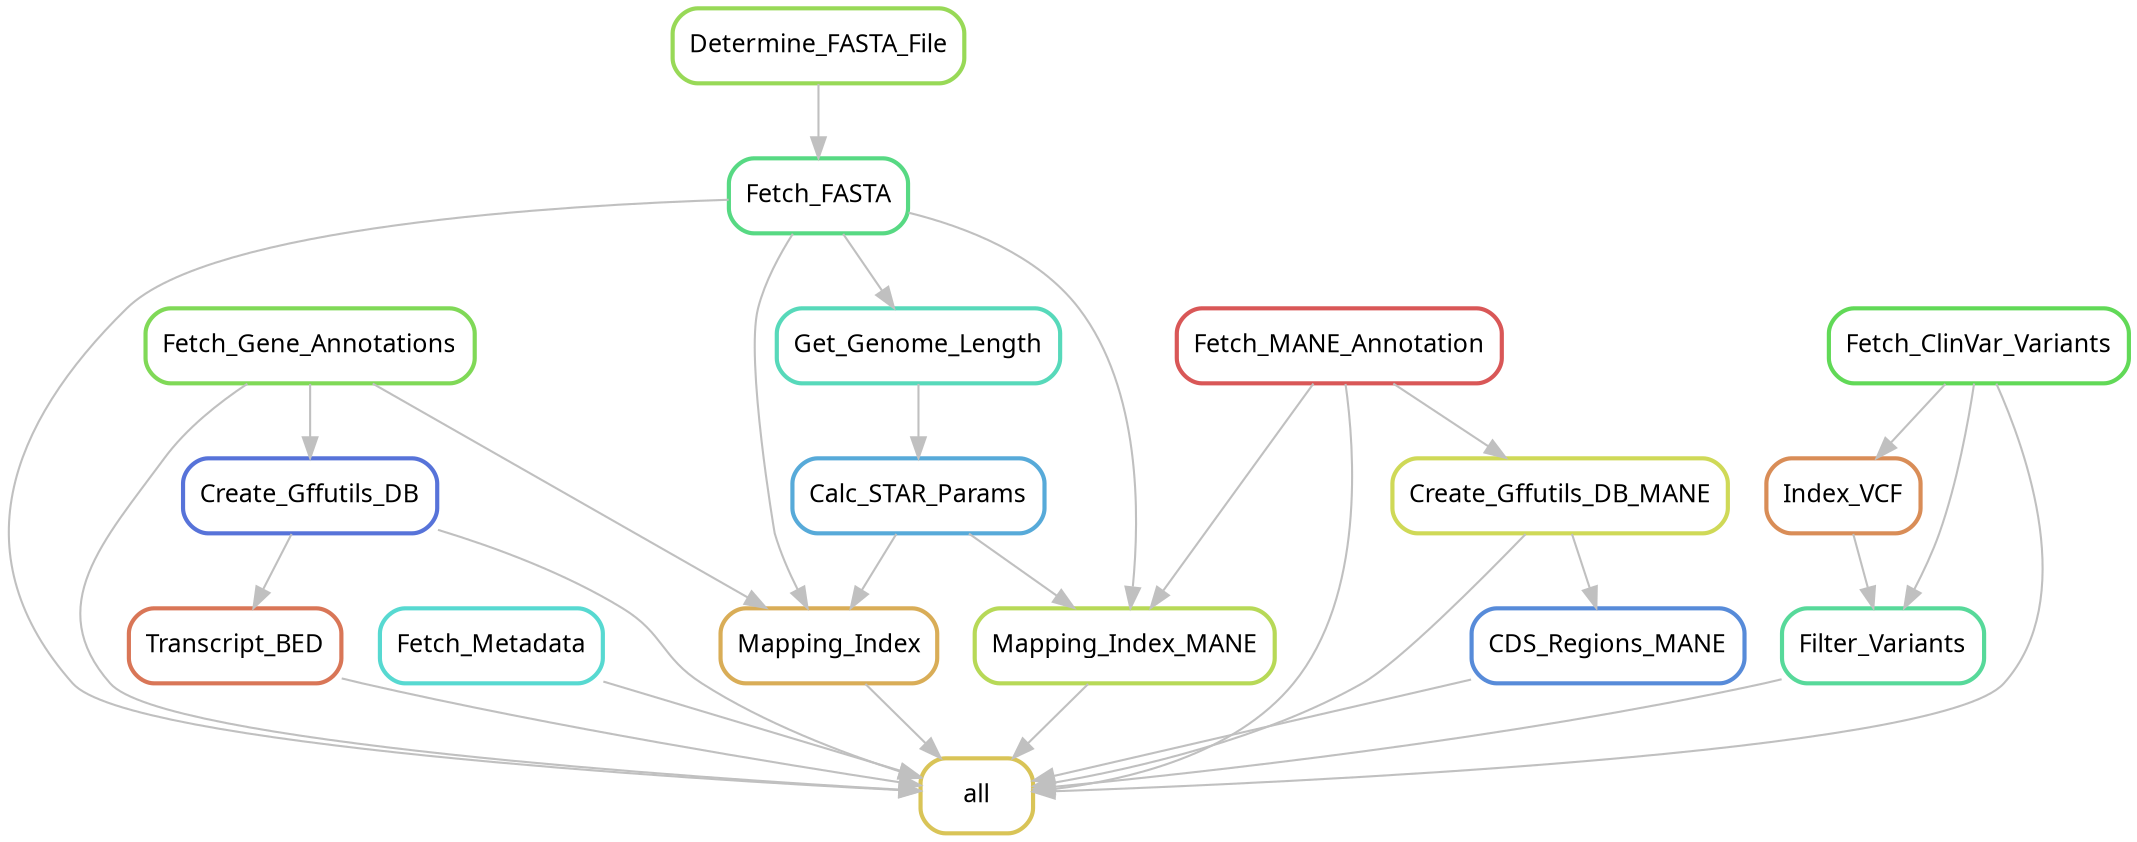 digraph snakemake_dag {
    graph[bgcolor="transparent", margin=0];
    node[shape=box, style=rounded, fontname="Roboto-Regular", fontsize=12, penwidth=2];
    edge[penwidth=1, color=grey];
	0[label = "all", color = "0.14 0.6 0.85", style="rounded"];
	1[label = "Fetch_FASTA", color = "0.39 0.6 0.85", style="rounded"];
	2[label = "Determine_FASTA_File", color = "0.25 0.6 0.85", style="rounded"];
	3[label = "Fetch_Gene_Annotations", color = "0.28 0.6 0.85", style="rounded"];
	4[label = "Mapping_Index", color = "0.11 0.6 0.85", style="rounded"];
	5[label = "Calc_STAR_Params", color = "0.56 0.6 0.85", style="rounded"];
	6[label = "Get_Genome_Length", color = "0.46 0.6 0.85", style="rounded"];
	7[label = "Fetch_Metadata", color = "0.49 0.6 0.85", style="rounded"];
	8[label = "Create_Gffutils_DB", color = "0.63 0.6 0.85", style="rounded"];
	9[label = "Transcript_BED", color = "0.04 0.6 0.85", style="rounded"];
	10[label = "Mapping_Index_MANE", color = "0.21 0.6 0.85", style="rounded"];
	11[label = "Fetch_MANE_Annotation", color = "0.00 0.6 0.85", style="rounded"];
	12[label = "Create_Gffutils_DB_MANE", color = "0.18 0.6 0.85", style="rounded"];
	13[label = "CDS_Regions_MANE", color = "0.60 0.6 0.85", style="rounded"];
	14[label = "Fetch_ClinVar_Variants", color = "0.32 0.6 0.85", style="rounded"];
	15[label = "Filter_Variants", color = "0.42 0.6 0.85", style="rounded"];
	16[label = "Index_VCF", color = "0.07 0.6 0.85", style="rounded"];
	1 -> 0
	15 -> 0
	11 -> 0
	7 -> 0
	12 -> 0
	10 -> 0
	14 -> 0
	9 -> 0
	4 -> 0
	3 -> 0
	13 -> 0
	8 -> 0
	2 -> 1
	1 -> 4
	5 -> 4
	3 -> 4
	6 -> 5
	1 -> 6
	3 -> 8
	8 -> 9
	1 -> 10
	5 -> 10
	11 -> 10
	11 -> 12
	12 -> 13
	14 -> 15
	16 -> 15
	14 -> 16
}            
